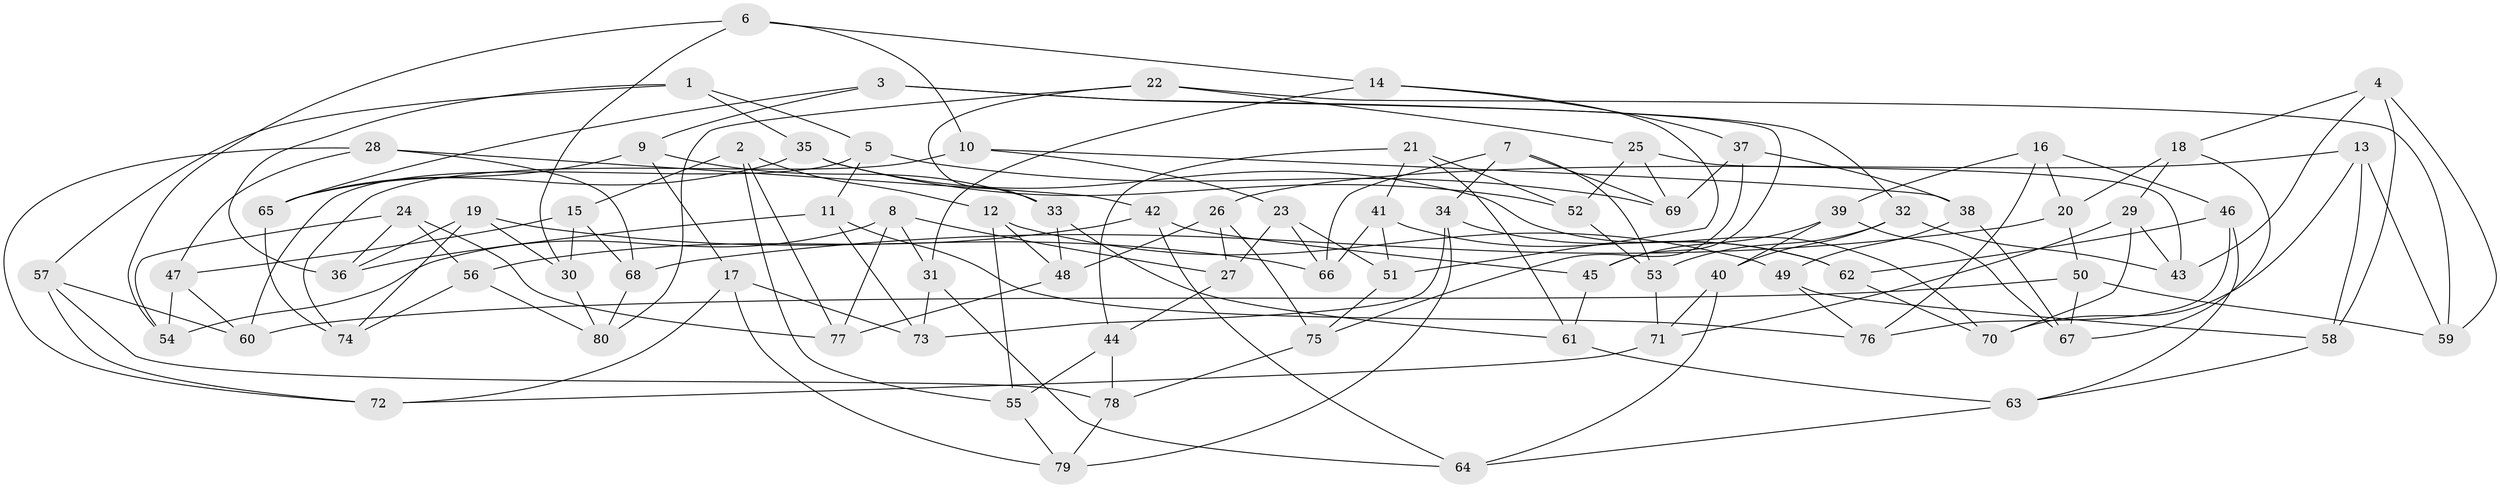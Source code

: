 // Generated by graph-tools (version 1.1) at 2025/03/03/09/25 03:03:01]
// undirected, 80 vertices, 160 edges
graph export_dot {
graph [start="1"]
  node [color=gray90,style=filled];
  1;
  2;
  3;
  4;
  5;
  6;
  7;
  8;
  9;
  10;
  11;
  12;
  13;
  14;
  15;
  16;
  17;
  18;
  19;
  20;
  21;
  22;
  23;
  24;
  25;
  26;
  27;
  28;
  29;
  30;
  31;
  32;
  33;
  34;
  35;
  36;
  37;
  38;
  39;
  40;
  41;
  42;
  43;
  44;
  45;
  46;
  47;
  48;
  49;
  50;
  51;
  52;
  53;
  54;
  55;
  56;
  57;
  58;
  59;
  60;
  61;
  62;
  63;
  64;
  65;
  66;
  67;
  68;
  69;
  70;
  71;
  72;
  73;
  74;
  75;
  76;
  77;
  78;
  79;
  80;
  1 -- 35;
  1 -- 57;
  1 -- 5;
  1 -- 36;
  2 -- 12;
  2 -- 77;
  2 -- 55;
  2 -- 15;
  3 -- 45;
  3 -- 32;
  3 -- 9;
  3 -- 65;
  4 -- 58;
  4 -- 43;
  4 -- 18;
  4 -- 59;
  5 -- 60;
  5 -- 69;
  5 -- 11;
  6 -- 10;
  6 -- 30;
  6 -- 54;
  6 -- 14;
  7 -- 66;
  7 -- 34;
  7 -- 53;
  7 -- 69;
  8 -- 54;
  8 -- 27;
  8 -- 31;
  8 -- 77;
  9 -- 65;
  9 -- 33;
  9 -- 17;
  10 -- 38;
  10 -- 74;
  10 -- 23;
  11 -- 76;
  11 -- 36;
  11 -- 73;
  12 -- 55;
  12 -- 48;
  12 -- 49;
  13 -- 26;
  13 -- 58;
  13 -- 70;
  13 -- 59;
  14 -- 51;
  14 -- 37;
  14 -- 31;
  15 -- 30;
  15 -- 68;
  15 -- 47;
  16 -- 39;
  16 -- 20;
  16 -- 76;
  16 -- 46;
  17 -- 79;
  17 -- 72;
  17 -- 73;
  18 -- 29;
  18 -- 20;
  18 -- 67;
  19 -- 30;
  19 -- 66;
  19 -- 36;
  19 -- 74;
  20 -- 68;
  20 -- 50;
  21 -- 61;
  21 -- 52;
  21 -- 41;
  21 -- 44;
  22 -- 80;
  22 -- 59;
  22 -- 33;
  22 -- 25;
  23 -- 27;
  23 -- 66;
  23 -- 51;
  24 -- 56;
  24 -- 54;
  24 -- 77;
  24 -- 36;
  25 -- 43;
  25 -- 52;
  25 -- 69;
  26 -- 27;
  26 -- 48;
  26 -- 75;
  27 -- 44;
  28 -- 47;
  28 -- 68;
  28 -- 42;
  28 -- 72;
  29 -- 43;
  29 -- 70;
  29 -- 71;
  30 -- 80;
  31 -- 64;
  31 -- 73;
  32 -- 53;
  32 -- 40;
  32 -- 43;
  33 -- 61;
  33 -- 48;
  34 -- 79;
  34 -- 73;
  34 -- 62;
  35 -- 65;
  35 -- 70;
  35 -- 52;
  37 -- 75;
  37 -- 69;
  37 -- 38;
  38 -- 49;
  38 -- 67;
  39 -- 45;
  39 -- 40;
  39 -- 67;
  40 -- 64;
  40 -- 71;
  41 -- 62;
  41 -- 51;
  41 -- 66;
  42 -- 64;
  42 -- 56;
  42 -- 45;
  44 -- 55;
  44 -- 78;
  45 -- 61;
  46 -- 62;
  46 -- 63;
  46 -- 76;
  47 -- 54;
  47 -- 60;
  48 -- 77;
  49 -- 58;
  49 -- 76;
  50 -- 67;
  50 -- 60;
  50 -- 59;
  51 -- 75;
  52 -- 53;
  53 -- 71;
  55 -- 79;
  56 -- 74;
  56 -- 80;
  57 -- 78;
  57 -- 72;
  57 -- 60;
  58 -- 63;
  61 -- 63;
  62 -- 70;
  63 -- 64;
  65 -- 74;
  68 -- 80;
  71 -- 72;
  75 -- 78;
  78 -- 79;
}
